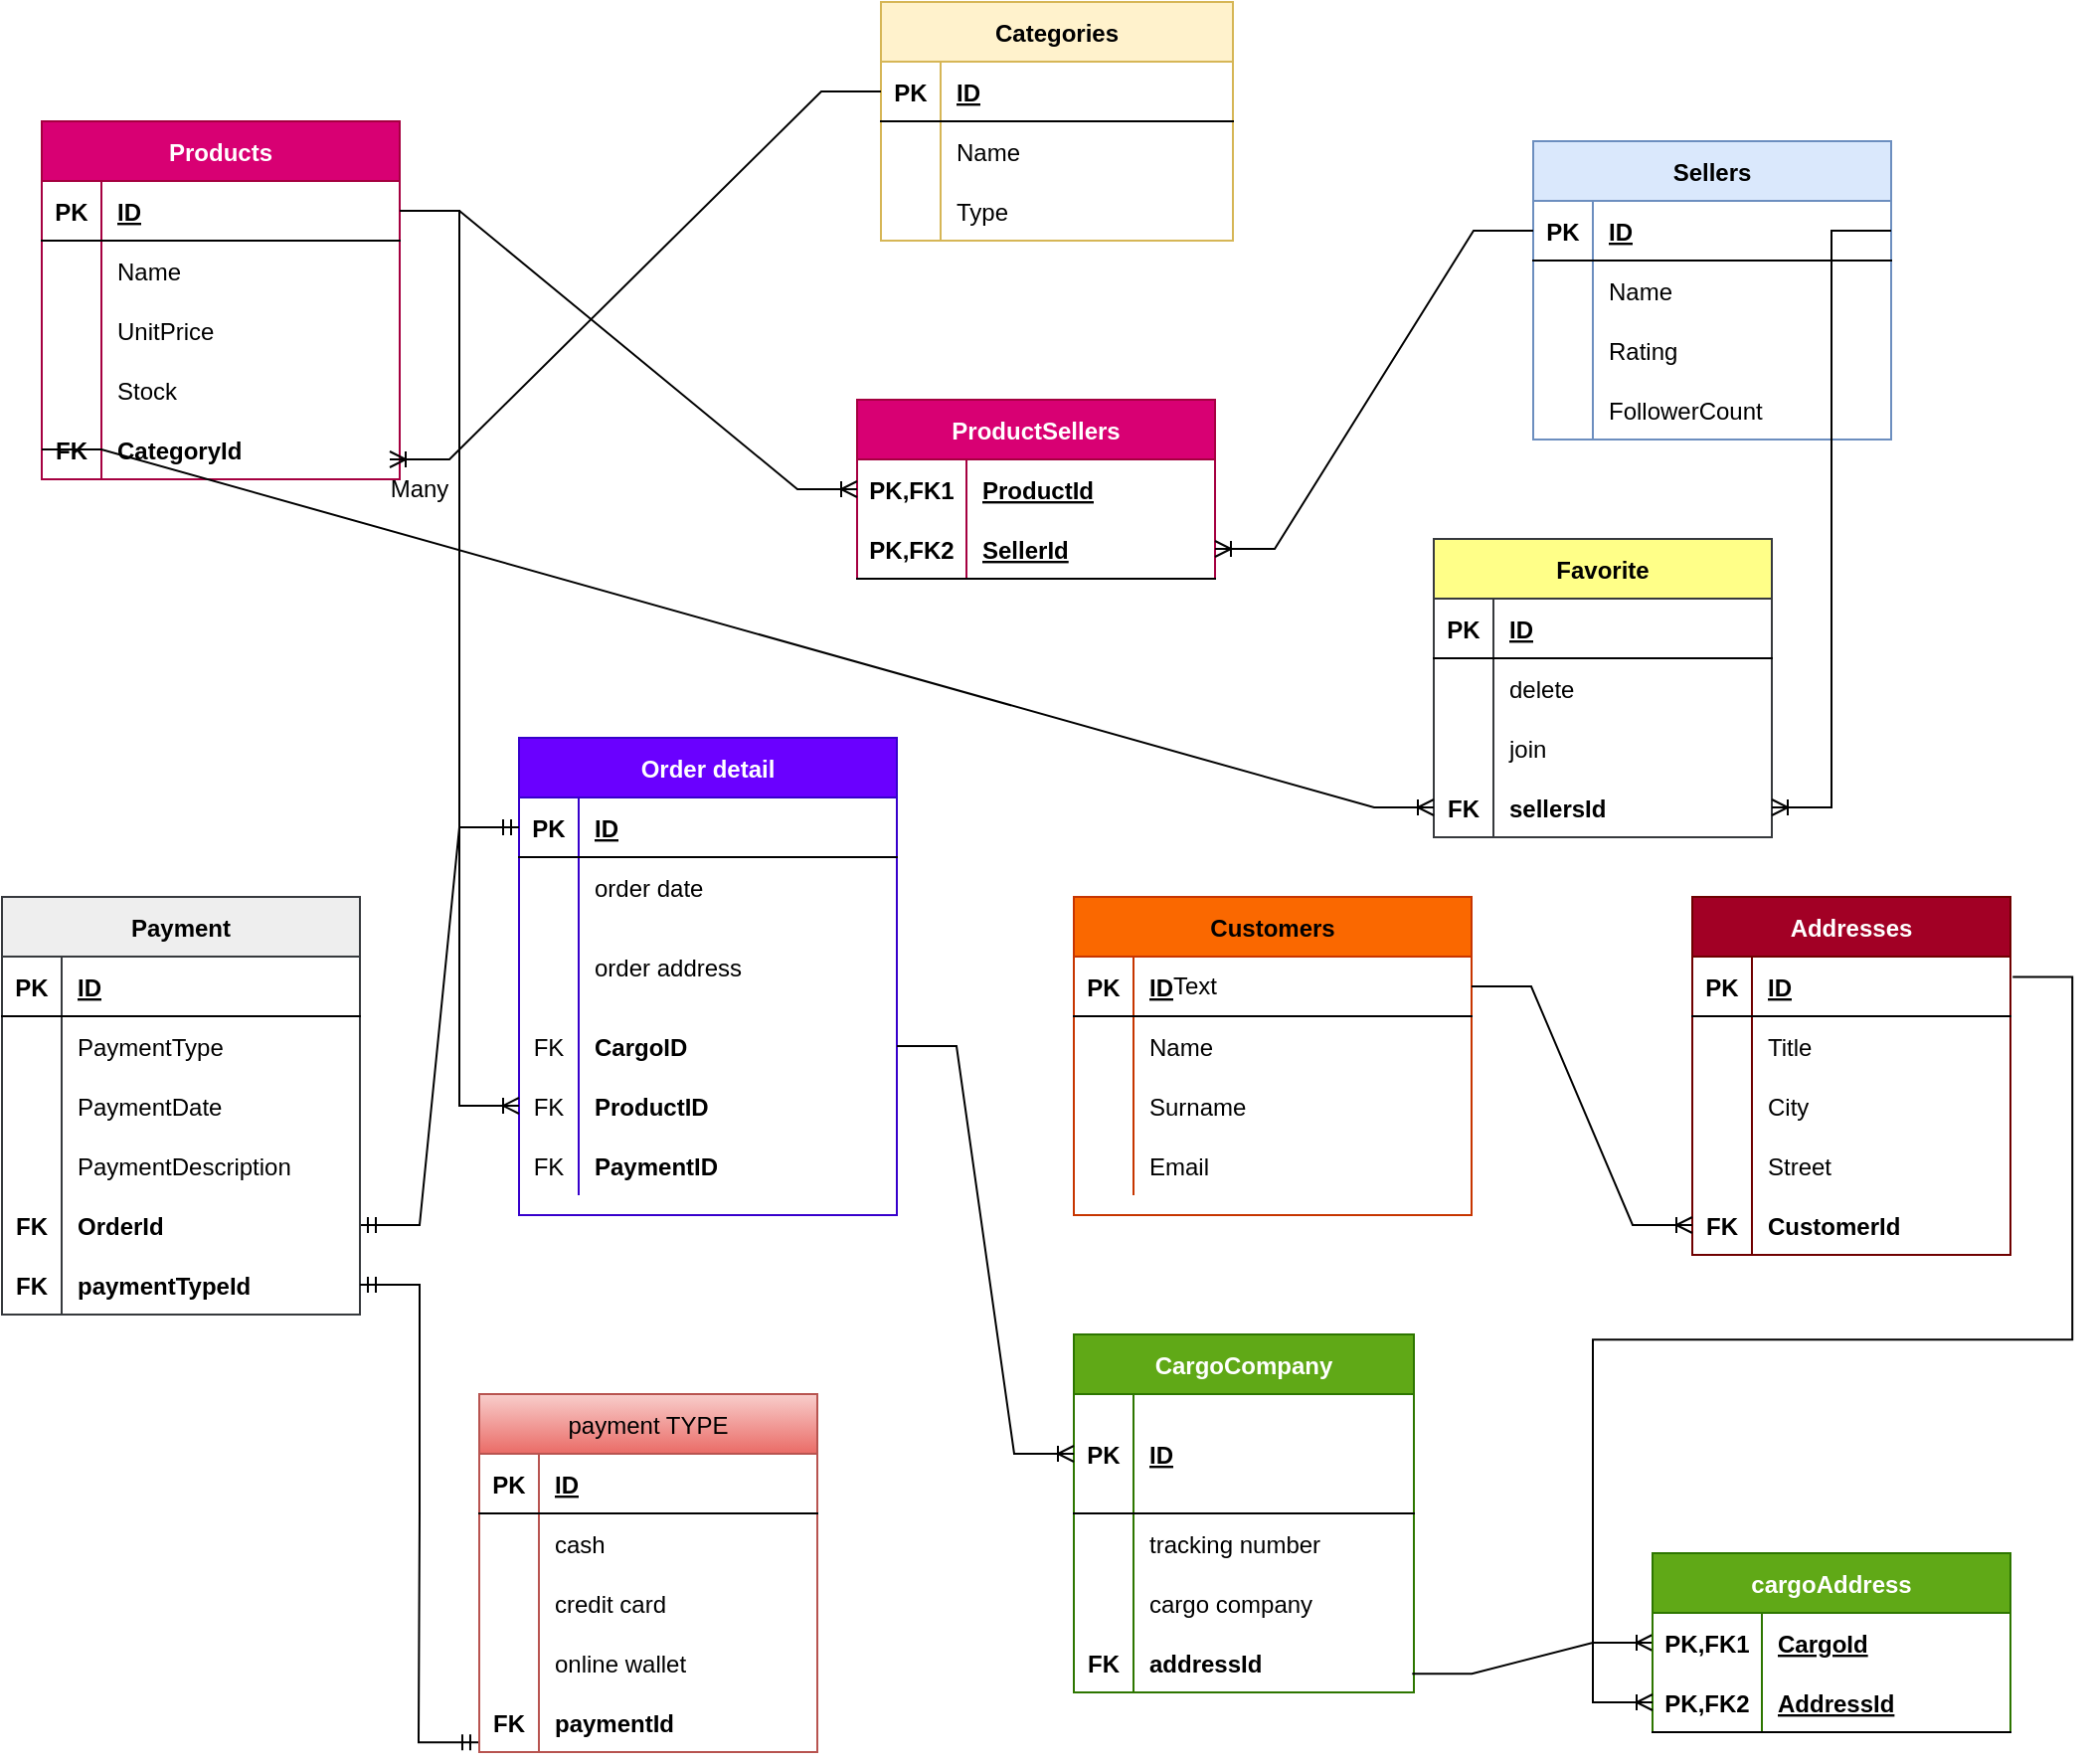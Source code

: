 <mxfile version="20.5.3" type="github"><diagram id="xEviqj-uH4K6SiLLuKu_" name="Sayfa -1"><mxGraphModel dx="1825" dy="468" grid="1" gridSize="10" guides="1" tooltips="1" connect="1" arrows="1" fold="1" page="1" pageScale="1" pageWidth="850" pageHeight="1100" math="0" shadow="0"><root><mxCell id="0"/><mxCell id="1" parent="0"/><mxCell id="91xD_6qWgju1_wlUXGNg-1" value="Products" style="shape=table;startSize=30;container=1;collapsible=1;childLayout=tableLayout;fixedRows=1;rowLines=0;fontStyle=1;align=center;resizeLast=1;fillColor=#d80073;strokeColor=#A50040;fontColor=#ffffff;" parent="1" vertex="1"><mxGeometry x="-160" y="210" width="180" height="180" as="geometry"/></mxCell><mxCell id="91xD_6qWgju1_wlUXGNg-2" value="" style="shape=tableRow;horizontal=0;startSize=0;swimlaneHead=0;swimlaneBody=0;fillColor=none;collapsible=0;dropTarget=0;points=[[0,0.5],[1,0.5]];portConstraint=eastwest;top=0;left=0;right=0;bottom=1;" parent="91xD_6qWgju1_wlUXGNg-1" vertex="1"><mxGeometry y="30" width="180" height="30" as="geometry"/></mxCell><mxCell id="91xD_6qWgju1_wlUXGNg-3" value="PK" style="shape=partialRectangle;connectable=0;fillColor=none;top=0;left=0;bottom=0;right=0;fontStyle=1;overflow=hidden;" parent="91xD_6qWgju1_wlUXGNg-2" vertex="1"><mxGeometry width="30" height="30" as="geometry"><mxRectangle width="30" height="30" as="alternateBounds"/></mxGeometry></mxCell><mxCell id="91xD_6qWgju1_wlUXGNg-4" value="ID" style="shape=partialRectangle;connectable=0;fillColor=none;top=0;left=0;bottom=0;right=0;align=left;spacingLeft=6;fontStyle=5;overflow=hidden;" parent="91xD_6qWgju1_wlUXGNg-2" vertex="1"><mxGeometry x="30" width="150" height="30" as="geometry"><mxRectangle width="150" height="30" as="alternateBounds"/></mxGeometry></mxCell><mxCell id="91xD_6qWgju1_wlUXGNg-5" value="" style="shape=tableRow;horizontal=0;startSize=0;swimlaneHead=0;swimlaneBody=0;fillColor=none;collapsible=0;dropTarget=0;points=[[0,0.5],[1,0.5]];portConstraint=eastwest;top=0;left=0;right=0;bottom=0;" parent="91xD_6qWgju1_wlUXGNg-1" vertex="1"><mxGeometry y="60" width="180" height="30" as="geometry"/></mxCell><mxCell id="91xD_6qWgju1_wlUXGNg-6" value="" style="shape=partialRectangle;connectable=0;fillColor=none;top=0;left=0;bottom=0;right=0;editable=1;overflow=hidden;" parent="91xD_6qWgju1_wlUXGNg-5" vertex="1"><mxGeometry width="30" height="30" as="geometry"><mxRectangle width="30" height="30" as="alternateBounds"/></mxGeometry></mxCell><mxCell id="91xD_6qWgju1_wlUXGNg-7" value="Name" style="shape=partialRectangle;connectable=0;fillColor=none;top=0;left=0;bottom=0;right=0;align=left;spacingLeft=6;overflow=hidden;" parent="91xD_6qWgju1_wlUXGNg-5" vertex="1"><mxGeometry x="30" width="150" height="30" as="geometry"><mxRectangle width="150" height="30" as="alternateBounds"/></mxGeometry></mxCell><mxCell id="91xD_6qWgju1_wlUXGNg-8" value="" style="shape=tableRow;horizontal=0;startSize=0;swimlaneHead=0;swimlaneBody=0;fillColor=none;collapsible=0;dropTarget=0;points=[[0,0.5],[1,0.5]];portConstraint=eastwest;top=0;left=0;right=0;bottom=0;" parent="91xD_6qWgju1_wlUXGNg-1" vertex="1"><mxGeometry y="90" width="180" height="30" as="geometry"/></mxCell><mxCell id="91xD_6qWgju1_wlUXGNg-9" value="" style="shape=partialRectangle;connectable=0;fillColor=none;top=0;left=0;bottom=0;right=0;editable=1;overflow=hidden;" parent="91xD_6qWgju1_wlUXGNg-8" vertex="1"><mxGeometry width="30" height="30" as="geometry"><mxRectangle width="30" height="30" as="alternateBounds"/></mxGeometry></mxCell><mxCell id="91xD_6qWgju1_wlUXGNg-10" value="UnitPrice" style="shape=partialRectangle;connectable=0;fillColor=none;top=0;left=0;bottom=0;right=0;align=left;spacingLeft=6;overflow=hidden;" parent="91xD_6qWgju1_wlUXGNg-8" vertex="1"><mxGeometry x="30" width="150" height="30" as="geometry"><mxRectangle width="150" height="30" as="alternateBounds"/></mxGeometry></mxCell><mxCell id="91xD_6qWgju1_wlUXGNg-11" value="" style="shape=tableRow;horizontal=0;startSize=0;swimlaneHead=0;swimlaneBody=0;fillColor=none;collapsible=0;dropTarget=0;points=[[0,0.5],[1,0.5]];portConstraint=eastwest;top=0;left=0;right=0;bottom=0;" parent="91xD_6qWgju1_wlUXGNg-1" vertex="1"><mxGeometry y="120" width="180" height="30" as="geometry"/></mxCell><mxCell id="91xD_6qWgju1_wlUXGNg-12" value="" style="shape=partialRectangle;connectable=0;fillColor=none;top=0;left=0;bottom=0;right=0;editable=1;overflow=hidden;" parent="91xD_6qWgju1_wlUXGNg-11" vertex="1"><mxGeometry width="30" height="30" as="geometry"><mxRectangle width="30" height="30" as="alternateBounds"/></mxGeometry></mxCell><mxCell id="91xD_6qWgju1_wlUXGNg-13" value="Stock" style="shape=partialRectangle;connectable=0;fillColor=none;top=0;left=0;bottom=0;right=0;align=left;spacingLeft=6;overflow=hidden;" parent="91xD_6qWgju1_wlUXGNg-11" vertex="1"><mxGeometry x="30" width="150" height="30" as="geometry"><mxRectangle width="150" height="30" as="alternateBounds"/></mxGeometry></mxCell><mxCell id="91xD_6qWgju1_wlUXGNg-14" value="" style="shape=tableRow;horizontal=0;startSize=0;swimlaneHead=0;swimlaneBody=0;fillColor=none;collapsible=0;dropTarget=0;points=[[0,0.5],[1,0.5]];portConstraint=eastwest;top=0;left=0;right=0;bottom=0;" parent="91xD_6qWgju1_wlUXGNg-1" vertex="1"><mxGeometry y="150" width="180" height="30" as="geometry"/></mxCell><mxCell id="91xD_6qWgju1_wlUXGNg-15" value="FK" style="shape=partialRectangle;connectable=0;fillColor=none;top=0;left=0;bottom=0;right=0;editable=1;overflow=hidden;fontStyle=1" parent="91xD_6qWgju1_wlUXGNg-14" vertex="1"><mxGeometry width="30" height="30" as="geometry"><mxRectangle width="30" height="30" as="alternateBounds"/></mxGeometry></mxCell><mxCell id="91xD_6qWgju1_wlUXGNg-16" value="CategoryId" style="shape=partialRectangle;connectable=0;fillColor=none;top=0;left=0;bottom=0;right=0;align=left;spacingLeft=6;overflow=hidden;fontStyle=1" parent="91xD_6qWgju1_wlUXGNg-14" vertex="1"><mxGeometry x="30" width="150" height="30" as="geometry"><mxRectangle width="150" height="30" as="alternateBounds"/></mxGeometry></mxCell><mxCell id="91xD_6qWgju1_wlUXGNg-17" value="Categories" style="shape=table;startSize=30;container=1;collapsible=1;childLayout=tableLayout;fixedRows=1;rowLines=0;fontStyle=1;align=center;resizeLast=1;fillColor=#fff2cc;strokeColor=#d6b656;" parent="1" vertex="1"><mxGeometry x="262" y="150" width="177" height="120" as="geometry"/></mxCell><mxCell id="91xD_6qWgju1_wlUXGNg-18" value="" style="shape=tableRow;horizontal=0;startSize=0;swimlaneHead=0;swimlaneBody=0;fillColor=none;collapsible=0;dropTarget=0;points=[[0,0.5],[1,0.5]];portConstraint=eastwest;top=0;left=0;right=0;bottom=1;" parent="91xD_6qWgju1_wlUXGNg-17" vertex="1"><mxGeometry y="30" width="177" height="30" as="geometry"/></mxCell><mxCell id="91xD_6qWgju1_wlUXGNg-19" value="PK" style="shape=partialRectangle;connectable=0;fillColor=none;top=0;left=0;bottom=0;right=0;fontStyle=1;overflow=hidden;" parent="91xD_6qWgju1_wlUXGNg-18" vertex="1"><mxGeometry width="30" height="30" as="geometry"><mxRectangle width="30" height="30" as="alternateBounds"/></mxGeometry></mxCell><mxCell id="91xD_6qWgju1_wlUXGNg-20" value="ID" style="shape=partialRectangle;connectable=0;fillColor=none;top=0;left=0;bottom=0;right=0;align=left;spacingLeft=6;fontStyle=5;overflow=hidden;" parent="91xD_6qWgju1_wlUXGNg-18" vertex="1"><mxGeometry x="30" width="147" height="30" as="geometry"><mxRectangle width="147" height="30" as="alternateBounds"/></mxGeometry></mxCell><mxCell id="91xD_6qWgju1_wlUXGNg-21" value="" style="shape=tableRow;horizontal=0;startSize=0;swimlaneHead=0;swimlaneBody=0;fillColor=none;collapsible=0;dropTarget=0;points=[[0,0.5],[1,0.5]];portConstraint=eastwest;top=0;left=0;right=0;bottom=0;" parent="91xD_6qWgju1_wlUXGNg-17" vertex="1"><mxGeometry y="60" width="177" height="30" as="geometry"/></mxCell><mxCell id="91xD_6qWgju1_wlUXGNg-22" value="" style="shape=partialRectangle;connectable=0;fillColor=none;top=0;left=0;bottom=0;right=0;editable=1;overflow=hidden;" parent="91xD_6qWgju1_wlUXGNg-21" vertex="1"><mxGeometry width="30" height="30" as="geometry"><mxRectangle width="30" height="30" as="alternateBounds"/></mxGeometry></mxCell><mxCell id="91xD_6qWgju1_wlUXGNg-23" value="Name" style="shape=partialRectangle;connectable=0;fillColor=none;top=0;left=0;bottom=0;right=0;align=left;spacingLeft=6;overflow=hidden;" parent="91xD_6qWgju1_wlUXGNg-21" vertex="1"><mxGeometry x="30" width="147" height="30" as="geometry"><mxRectangle width="147" height="30" as="alternateBounds"/></mxGeometry></mxCell><mxCell id="91xD_6qWgju1_wlUXGNg-24" value="" style="shape=tableRow;horizontal=0;startSize=0;swimlaneHead=0;swimlaneBody=0;fillColor=none;collapsible=0;dropTarget=0;points=[[0,0.5],[1,0.5]];portConstraint=eastwest;top=0;left=0;right=0;bottom=0;" parent="91xD_6qWgju1_wlUXGNg-17" vertex="1"><mxGeometry y="90" width="177" height="30" as="geometry"/></mxCell><mxCell id="91xD_6qWgju1_wlUXGNg-25" value="" style="shape=partialRectangle;connectable=0;fillColor=none;top=0;left=0;bottom=0;right=0;editable=1;overflow=hidden;" parent="91xD_6qWgju1_wlUXGNg-24" vertex="1"><mxGeometry width="30" height="30" as="geometry"><mxRectangle width="30" height="30" as="alternateBounds"/></mxGeometry></mxCell><mxCell id="91xD_6qWgju1_wlUXGNg-26" value="Type" style="shape=partialRectangle;connectable=0;fillColor=none;top=0;left=0;bottom=0;right=0;align=left;spacingLeft=6;overflow=hidden;" parent="91xD_6qWgju1_wlUXGNg-24" vertex="1"><mxGeometry x="30" width="147" height="30" as="geometry"><mxRectangle width="147" height="30" as="alternateBounds"/></mxGeometry></mxCell><mxCell id="91xD_6qWgju1_wlUXGNg-28" value="" style="edgeStyle=entityRelationEdgeStyle;fontSize=12;html=1;endArrow=ERoneToMany;rounded=0;exitX=0;exitY=0.5;exitDx=0;exitDy=0;entryX=0.25;entryY=0;entryDx=0;entryDy=0;" parent="1" source="91xD_6qWgju1_wlUXGNg-18" target="91xD_6qWgju1_wlUXGNg-29" edge="1"><mxGeometry width="100" height="100" relative="1" as="geometry"><mxPoint x="250" y="270" as="sourcePoint"/><mxPoint x="280" y="150" as="targetPoint"/></mxGeometry></mxCell><mxCell id="91xD_6qWgju1_wlUXGNg-29" value="Many" style="text;html=1;strokeColor=none;fillColor=none;align=center;verticalAlign=middle;whiteSpace=wrap;rounded=0;" parent="1" vertex="1"><mxGeometry y="380" width="60" height="30" as="geometry"/></mxCell><mxCell id="91xD_6qWgju1_wlUXGNg-31" value="Customers" style="shape=table;startSize=30;container=1;collapsible=1;childLayout=tableLayout;fixedRows=1;rowLines=0;fontStyle=1;align=center;resizeLast=1;fillColor=#fa6800;fontColor=#000000;strokeColor=#C73500;" parent="1" vertex="1"><mxGeometry x="359" y="600" width="200" height="160" as="geometry"/></mxCell><mxCell id="91xD_6qWgju1_wlUXGNg-32" value="" style="shape=tableRow;horizontal=0;startSize=0;swimlaneHead=0;swimlaneBody=0;fillColor=none;collapsible=0;dropTarget=0;points=[[0,0.5],[1,0.5]];portConstraint=eastwest;top=0;left=0;right=0;bottom=1;" parent="91xD_6qWgju1_wlUXGNg-31" vertex="1"><mxGeometry y="30" width="200" height="30" as="geometry"/></mxCell><mxCell id="91xD_6qWgju1_wlUXGNg-33" value="PK" style="shape=partialRectangle;connectable=0;fillColor=none;top=0;left=0;bottom=0;right=0;fontStyle=1;overflow=hidden;" parent="91xD_6qWgju1_wlUXGNg-32" vertex="1"><mxGeometry width="30" height="30" as="geometry"><mxRectangle width="30" height="30" as="alternateBounds"/></mxGeometry></mxCell><mxCell id="91xD_6qWgju1_wlUXGNg-34" value="ID" style="shape=partialRectangle;connectable=0;fillColor=none;top=0;left=0;bottom=0;right=0;align=left;spacingLeft=6;fontStyle=5;overflow=hidden;" parent="91xD_6qWgju1_wlUXGNg-32" vertex="1"><mxGeometry x="30" width="170" height="30" as="geometry"><mxRectangle width="170" height="30" as="alternateBounds"/></mxGeometry></mxCell><mxCell id="91xD_6qWgju1_wlUXGNg-35" value="" style="shape=tableRow;horizontal=0;startSize=0;swimlaneHead=0;swimlaneBody=0;fillColor=none;collapsible=0;dropTarget=0;points=[[0,0.5],[1,0.5]];portConstraint=eastwest;top=0;left=0;right=0;bottom=0;" parent="91xD_6qWgju1_wlUXGNg-31" vertex="1"><mxGeometry y="60" width="200" height="30" as="geometry"/></mxCell><mxCell id="91xD_6qWgju1_wlUXGNg-36" value="" style="shape=partialRectangle;connectable=0;fillColor=none;top=0;left=0;bottom=0;right=0;editable=1;overflow=hidden;" parent="91xD_6qWgju1_wlUXGNg-35" vertex="1"><mxGeometry width="30" height="30" as="geometry"><mxRectangle width="30" height="30" as="alternateBounds"/></mxGeometry></mxCell><mxCell id="91xD_6qWgju1_wlUXGNg-37" value="Name" style="shape=partialRectangle;connectable=0;fillColor=none;top=0;left=0;bottom=0;right=0;align=left;spacingLeft=6;overflow=hidden;" parent="91xD_6qWgju1_wlUXGNg-35" vertex="1"><mxGeometry x="30" width="170" height="30" as="geometry"><mxRectangle width="170" height="30" as="alternateBounds"/></mxGeometry></mxCell><mxCell id="91xD_6qWgju1_wlUXGNg-38" value="" style="shape=tableRow;horizontal=0;startSize=0;swimlaneHead=0;swimlaneBody=0;fillColor=none;collapsible=0;dropTarget=0;points=[[0,0.5],[1,0.5]];portConstraint=eastwest;top=0;left=0;right=0;bottom=0;" parent="91xD_6qWgju1_wlUXGNg-31" vertex="1"><mxGeometry y="90" width="200" height="30" as="geometry"/></mxCell><mxCell id="91xD_6qWgju1_wlUXGNg-39" value="" style="shape=partialRectangle;connectable=0;fillColor=none;top=0;left=0;bottom=0;right=0;editable=1;overflow=hidden;" parent="91xD_6qWgju1_wlUXGNg-38" vertex="1"><mxGeometry width="30" height="30" as="geometry"><mxRectangle width="30" height="30" as="alternateBounds"/></mxGeometry></mxCell><mxCell id="91xD_6qWgju1_wlUXGNg-40" value="Surname" style="shape=partialRectangle;connectable=0;fillColor=none;top=0;left=0;bottom=0;right=0;align=left;spacingLeft=6;overflow=hidden;" parent="91xD_6qWgju1_wlUXGNg-38" vertex="1"><mxGeometry x="30" width="170" height="30" as="geometry"><mxRectangle width="170" height="30" as="alternateBounds"/></mxGeometry></mxCell><mxCell id="91xD_6qWgju1_wlUXGNg-41" value="" style="shape=tableRow;horizontal=0;startSize=0;swimlaneHead=0;swimlaneBody=0;fillColor=none;collapsible=0;dropTarget=0;points=[[0,0.5],[1,0.5]];portConstraint=eastwest;top=0;left=0;right=0;bottom=0;" parent="91xD_6qWgju1_wlUXGNg-31" vertex="1"><mxGeometry y="120" width="200" height="30" as="geometry"/></mxCell><mxCell id="91xD_6qWgju1_wlUXGNg-42" value="" style="shape=partialRectangle;connectable=0;fillColor=none;top=0;left=0;bottom=0;right=0;editable=1;overflow=hidden;" parent="91xD_6qWgju1_wlUXGNg-41" vertex="1"><mxGeometry width="30" height="30" as="geometry"><mxRectangle width="30" height="30" as="alternateBounds"/></mxGeometry></mxCell><mxCell id="91xD_6qWgju1_wlUXGNg-43" value="Email" style="shape=partialRectangle;connectable=0;fillColor=none;top=0;left=0;bottom=0;right=0;align=left;spacingLeft=6;overflow=hidden;" parent="91xD_6qWgju1_wlUXGNg-41" vertex="1"><mxGeometry x="30" width="170" height="30" as="geometry"><mxRectangle width="170" height="30" as="alternateBounds"/></mxGeometry></mxCell><mxCell id="91xD_6qWgju1_wlUXGNg-44" value="Addresses" style="shape=table;startSize=30;container=1;collapsible=1;childLayout=tableLayout;fixedRows=1;rowLines=0;fontStyle=1;align=center;resizeLast=1;fillColor=#a20025;fontColor=#ffffff;strokeColor=#6F0000;" parent="1" vertex="1"><mxGeometry x="670" y="600" width="160" height="180" as="geometry"/></mxCell><mxCell id="91xD_6qWgju1_wlUXGNg-45" value="" style="shape=tableRow;horizontal=0;startSize=0;swimlaneHead=0;swimlaneBody=0;fillColor=none;collapsible=0;dropTarget=0;points=[[0,0.5],[1,0.5]];portConstraint=eastwest;top=0;left=0;right=0;bottom=1;" parent="91xD_6qWgju1_wlUXGNg-44" vertex="1"><mxGeometry y="30" width="160" height="30" as="geometry"/></mxCell><mxCell id="91xD_6qWgju1_wlUXGNg-46" value="PK" style="shape=partialRectangle;connectable=0;fillColor=none;top=0;left=0;bottom=0;right=0;fontStyle=1;overflow=hidden;" parent="91xD_6qWgju1_wlUXGNg-45" vertex="1"><mxGeometry width="30" height="30" as="geometry"><mxRectangle width="30" height="30" as="alternateBounds"/></mxGeometry></mxCell><mxCell id="91xD_6qWgju1_wlUXGNg-47" value="ID" style="shape=partialRectangle;connectable=0;fillColor=none;top=0;left=0;bottom=0;right=0;align=left;spacingLeft=6;fontStyle=5;overflow=hidden;" parent="91xD_6qWgju1_wlUXGNg-45" vertex="1"><mxGeometry x="30" width="130" height="30" as="geometry"><mxRectangle width="130" height="30" as="alternateBounds"/></mxGeometry></mxCell><mxCell id="91xD_6qWgju1_wlUXGNg-48" value="" style="shape=tableRow;horizontal=0;startSize=0;swimlaneHead=0;swimlaneBody=0;fillColor=none;collapsible=0;dropTarget=0;points=[[0,0.5],[1,0.5]];portConstraint=eastwest;top=0;left=0;right=0;bottom=0;" parent="91xD_6qWgju1_wlUXGNg-44" vertex="1"><mxGeometry y="60" width="160" height="30" as="geometry"/></mxCell><mxCell id="91xD_6qWgju1_wlUXGNg-49" value="" style="shape=partialRectangle;connectable=0;fillColor=none;top=0;left=0;bottom=0;right=0;editable=1;overflow=hidden;" parent="91xD_6qWgju1_wlUXGNg-48" vertex="1"><mxGeometry width="30" height="30" as="geometry"><mxRectangle width="30" height="30" as="alternateBounds"/></mxGeometry></mxCell><mxCell id="91xD_6qWgju1_wlUXGNg-50" value="Title" style="shape=partialRectangle;connectable=0;fillColor=none;top=0;left=0;bottom=0;right=0;align=left;spacingLeft=6;overflow=hidden;" parent="91xD_6qWgju1_wlUXGNg-48" vertex="1"><mxGeometry x="30" width="130" height="30" as="geometry"><mxRectangle width="130" height="30" as="alternateBounds"/></mxGeometry></mxCell><mxCell id="91xD_6qWgju1_wlUXGNg-51" value="" style="shape=tableRow;horizontal=0;startSize=0;swimlaneHead=0;swimlaneBody=0;fillColor=none;collapsible=0;dropTarget=0;points=[[0,0.5],[1,0.5]];portConstraint=eastwest;top=0;left=0;right=0;bottom=0;" parent="91xD_6qWgju1_wlUXGNg-44" vertex="1"><mxGeometry y="90" width="160" height="30" as="geometry"/></mxCell><mxCell id="91xD_6qWgju1_wlUXGNg-52" value="" style="shape=partialRectangle;connectable=0;fillColor=none;top=0;left=0;bottom=0;right=0;editable=1;overflow=hidden;" parent="91xD_6qWgju1_wlUXGNg-51" vertex="1"><mxGeometry width="30" height="30" as="geometry"><mxRectangle width="30" height="30" as="alternateBounds"/></mxGeometry></mxCell><mxCell id="91xD_6qWgju1_wlUXGNg-53" value="City" style="shape=partialRectangle;connectable=0;fillColor=none;top=0;left=0;bottom=0;right=0;align=left;spacingLeft=6;overflow=hidden;" parent="91xD_6qWgju1_wlUXGNg-51" vertex="1"><mxGeometry x="30" width="130" height="30" as="geometry"><mxRectangle width="130" height="30" as="alternateBounds"/></mxGeometry></mxCell><mxCell id="91xD_6qWgju1_wlUXGNg-54" value="" style="shape=tableRow;horizontal=0;startSize=0;swimlaneHead=0;swimlaneBody=0;fillColor=none;collapsible=0;dropTarget=0;points=[[0,0.5],[1,0.5]];portConstraint=eastwest;top=0;left=0;right=0;bottom=0;" parent="91xD_6qWgju1_wlUXGNg-44" vertex="1"><mxGeometry y="120" width="160" height="30" as="geometry"/></mxCell><mxCell id="91xD_6qWgju1_wlUXGNg-55" value="" style="shape=partialRectangle;connectable=0;fillColor=none;top=0;left=0;bottom=0;right=0;editable=1;overflow=hidden;" parent="91xD_6qWgju1_wlUXGNg-54" vertex="1"><mxGeometry width="30" height="30" as="geometry"><mxRectangle width="30" height="30" as="alternateBounds"/></mxGeometry></mxCell><mxCell id="91xD_6qWgju1_wlUXGNg-56" value="Street" style="shape=partialRectangle;connectable=0;fillColor=none;top=0;left=0;bottom=0;right=0;align=left;spacingLeft=6;overflow=hidden;" parent="91xD_6qWgju1_wlUXGNg-54" vertex="1"><mxGeometry x="30" width="130" height="30" as="geometry"><mxRectangle width="130" height="30" as="alternateBounds"/></mxGeometry></mxCell><mxCell id="91xD_6qWgju1_wlUXGNg-57" value="" style="shape=tableRow;horizontal=0;startSize=0;swimlaneHead=0;swimlaneBody=0;fillColor=none;collapsible=0;dropTarget=0;points=[[0,0.5],[1,0.5]];portConstraint=eastwest;top=0;left=0;right=0;bottom=0;" parent="91xD_6qWgju1_wlUXGNg-44" vertex="1"><mxGeometry y="150" width="160" height="30" as="geometry"/></mxCell><mxCell id="91xD_6qWgju1_wlUXGNg-58" value="FK" style="shape=partialRectangle;connectable=0;fillColor=none;top=0;left=0;bottom=0;right=0;editable=1;overflow=hidden;fontStyle=1" parent="91xD_6qWgju1_wlUXGNg-57" vertex="1"><mxGeometry width="30" height="30" as="geometry"><mxRectangle width="30" height="30" as="alternateBounds"/></mxGeometry></mxCell><mxCell id="91xD_6qWgju1_wlUXGNg-59" value="CustomerId" style="shape=partialRectangle;connectable=0;fillColor=none;top=0;left=0;bottom=0;right=0;align=left;spacingLeft=6;overflow=hidden;fontStyle=1" parent="91xD_6qWgju1_wlUXGNg-57" vertex="1"><mxGeometry x="30" width="130" height="30" as="geometry"><mxRectangle width="130" height="30" as="alternateBounds"/></mxGeometry></mxCell><mxCell id="91xD_6qWgju1_wlUXGNg-60" value="" style="edgeStyle=entityRelationEdgeStyle;fontSize=12;html=1;endArrow=ERoneToMany;rounded=0;exitX=1;exitY=0.5;exitDx=0;exitDy=0;entryX=0;entryY=0.5;entryDx=0;entryDy=0;" parent="1" source="91xD_6qWgju1_wlUXGNg-32" target="91xD_6qWgju1_wlUXGNg-57" edge="1"><mxGeometry width="100" height="100" relative="1" as="geometry"><mxPoint x="289" y="731" as="sourcePoint"/><mxPoint x="420" y="671" as="targetPoint"/></mxGeometry></mxCell><mxCell id="91xD_6qWgju1_wlUXGNg-61" value="Sellers" style="shape=table;startSize=30;container=1;collapsible=1;childLayout=tableLayout;fixedRows=1;rowLines=0;fontStyle=1;align=center;resizeLast=1;fillColor=#dae8fc;strokeColor=#6c8ebf;" parent="1" vertex="1"><mxGeometry x="590" y="220" width="180" height="150" as="geometry"/></mxCell><mxCell id="91xD_6qWgju1_wlUXGNg-62" value="" style="shape=tableRow;horizontal=0;startSize=0;swimlaneHead=0;swimlaneBody=0;fillColor=none;collapsible=0;dropTarget=0;points=[[0,0.5],[1,0.5]];portConstraint=eastwest;top=0;left=0;right=0;bottom=1;" parent="91xD_6qWgju1_wlUXGNg-61" vertex="1"><mxGeometry y="30" width="180" height="30" as="geometry"/></mxCell><mxCell id="91xD_6qWgju1_wlUXGNg-63" value="PK" style="shape=partialRectangle;connectable=0;fillColor=none;top=0;left=0;bottom=0;right=0;fontStyle=1;overflow=hidden;" parent="91xD_6qWgju1_wlUXGNg-62" vertex="1"><mxGeometry width="30" height="30" as="geometry"><mxRectangle width="30" height="30" as="alternateBounds"/></mxGeometry></mxCell><mxCell id="91xD_6qWgju1_wlUXGNg-64" value="ID" style="shape=partialRectangle;connectable=0;fillColor=none;top=0;left=0;bottom=0;right=0;align=left;spacingLeft=6;fontStyle=5;overflow=hidden;" parent="91xD_6qWgju1_wlUXGNg-62" vertex="1"><mxGeometry x="30" width="150" height="30" as="geometry"><mxRectangle width="150" height="30" as="alternateBounds"/></mxGeometry></mxCell><mxCell id="91xD_6qWgju1_wlUXGNg-65" value="" style="shape=tableRow;horizontal=0;startSize=0;swimlaneHead=0;swimlaneBody=0;fillColor=none;collapsible=0;dropTarget=0;points=[[0,0.5],[1,0.5]];portConstraint=eastwest;top=0;left=0;right=0;bottom=0;" parent="91xD_6qWgju1_wlUXGNg-61" vertex="1"><mxGeometry y="60" width="180" height="30" as="geometry"/></mxCell><mxCell id="91xD_6qWgju1_wlUXGNg-66" value="" style="shape=partialRectangle;connectable=0;fillColor=none;top=0;left=0;bottom=0;right=0;editable=1;overflow=hidden;" parent="91xD_6qWgju1_wlUXGNg-65" vertex="1"><mxGeometry width="30" height="30" as="geometry"><mxRectangle width="30" height="30" as="alternateBounds"/></mxGeometry></mxCell><mxCell id="91xD_6qWgju1_wlUXGNg-67" value="Name" style="shape=partialRectangle;connectable=0;fillColor=none;top=0;left=0;bottom=0;right=0;align=left;spacingLeft=6;overflow=hidden;" parent="91xD_6qWgju1_wlUXGNg-65" vertex="1"><mxGeometry x="30" width="150" height="30" as="geometry"><mxRectangle width="150" height="30" as="alternateBounds"/></mxGeometry></mxCell><mxCell id="91xD_6qWgju1_wlUXGNg-68" value="" style="shape=tableRow;horizontal=0;startSize=0;swimlaneHead=0;swimlaneBody=0;fillColor=none;collapsible=0;dropTarget=0;points=[[0,0.5],[1,0.5]];portConstraint=eastwest;top=0;left=0;right=0;bottom=0;" parent="91xD_6qWgju1_wlUXGNg-61" vertex="1"><mxGeometry y="90" width="180" height="30" as="geometry"/></mxCell><mxCell id="91xD_6qWgju1_wlUXGNg-69" value="" style="shape=partialRectangle;connectable=0;fillColor=none;top=0;left=0;bottom=0;right=0;editable=1;overflow=hidden;" parent="91xD_6qWgju1_wlUXGNg-68" vertex="1"><mxGeometry width="30" height="30" as="geometry"><mxRectangle width="30" height="30" as="alternateBounds"/></mxGeometry></mxCell><mxCell id="91xD_6qWgju1_wlUXGNg-70" value="Rating" style="shape=partialRectangle;connectable=0;fillColor=none;top=0;left=0;bottom=0;right=0;align=left;spacingLeft=6;overflow=hidden;" parent="91xD_6qWgju1_wlUXGNg-68" vertex="1"><mxGeometry x="30" width="150" height="30" as="geometry"><mxRectangle width="150" height="30" as="alternateBounds"/></mxGeometry></mxCell><mxCell id="91xD_6qWgju1_wlUXGNg-71" value="" style="shape=tableRow;horizontal=0;startSize=0;swimlaneHead=0;swimlaneBody=0;fillColor=none;collapsible=0;dropTarget=0;points=[[0,0.5],[1,0.5]];portConstraint=eastwest;top=0;left=0;right=0;bottom=0;" parent="91xD_6qWgju1_wlUXGNg-61" vertex="1"><mxGeometry y="120" width="180" height="30" as="geometry"/></mxCell><mxCell id="91xD_6qWgju1_wlUXGNg-72" value="" style="shape=partialRectangle;connectable=0;fillColor=none;top=0;left=0;bottom=0;right=0;editable=1;overflow=hidden;" parent="91xD_6qWgju1_wlUXGNg-71" vertex="1"><mxGeometry width="30" height="30" as="geometry"><mxRectangle width="30" height="30" as="alternateBounds"/></mxGeometry></mxCell><mxCell id="91xD_6qWgju1_wlUXGNg-73" value="FollowerCount" style="shape=partialRectangle;connectable=0;fillColor=none;top=0;left=0;bottom=0;right=0;align=left;spacingLeft=6;overflow=hidden;" parent="91xD_6qWgju1_wlUXGNg-71" vertex="1"><mxGeometry x="30" width="150" height="30" as="geometry"><mxRectangle width="150" height="30" as="alternateBounds"/></mxGeometry></mxCell><mxCell id="91xD_6qWgju1_wlUXGNg-74" value="ProductSellers" style="shape=table;startSize=30;container=1;collapsible=1;childLayout=tableLayout;fixedRows=1;rowLines=0;fontStyle=1;align=center;resizeLast=1;fillColor=#d80073;fontColor=#ffffff;strokeColor=#A50040;" parent="1" vertex="1"><mxGeometry x="250" y="350" width="180" height="90" as="geometry"/></mxCell><mxCell id="91xD_6qWgju1_wlUXGNg-75" value="" style="shape=tableRow;horizontal=0;startSize=0;swimlaneHead=0;swimlaneBody=0;fillColor=none;collapsible=0;dropTarget=0;points=[[0,0.5],[1,0.5]];portConstraint=eastwest;top=0;left=0;right=0;bottom=0;" parent="91xD_6qWgju1_wlUXGNg-74" vertex="1"><mxGeometry y="30" width="180" height="30" as="geometry"/></mxCell><mxCell id="91xD_6qWgju1_wlUXGNg-76" value="PK,FK1" style="shape=partialRectangle;connectable=0;fillColor=none;top=0;left=0;bottom=0;right=0;fontStyle=1;overflow=hidden;" parent="91xD_6qWgju1_wlUXGNg-75" vertex="1"><mxGeometry width="55" height="30" as="geometry"><mxRectangle width="55" height="30" as="alternateBounds"/></mxGeometry></mxCell><mxCell id="91xD_6qWgju1_wlUXGNg-77" value="ProductId" style="shape=partialRectangle;connectable=0;fillColor=none;top=0;left=0;bottom=0;right=0;align=left;spacingLeft=6;fontStyle=5;overflow=hidden;" parent="91xD_6qWgju1_wlUXGNg-75" vertex="1"><mxGeometry x="55" width="125" height="30" as="geometry"><mxRectangle width="125" height="30" as="alternateBounds"/></mxGeometry></mxCell><mxCell id="91xD_6qWgju1_wlUXGNg-78" value="" style="shape=tableRow;horizontal=0;startSize=0;swimlaneHead=0;swimlaneBody=0;fillColor=none;collapsible=0;dropTarget=0;points=[[0,0.5],[1,0.5]];portConstraint=eastwest;top=0;left=0;right=0;bottom=1;" parent="91xD_6qWgju1_wlUXGNg-74" vertex="1"><mxGeometry y="60" width="180" height="30" as="geometry"/></mxCell><mxCell id="91xD_6qWgju1_wlUXGNg-79" value="PK,FK2" style="shape=partialRectangle;connectable=0;fillColor=none;top=0;left=0;bottom=0;right=0;fontStyle=1;overflow=hidden;" parent="91xD_6qWgju1_wlUXGNg-78" vertex="1"><mxGeometry width="55" height="30" as="geometry"><mxRectangle width="55" height="30" as="alternateBounds"/></mxGeometry></mxCell><mxCell id="91xD_6qWgju1_wlUXGNg-80" value="SellerId" style="shape=partialRectangle;connectable=0;fillColor=none;top=0;left=0;bottom=0;right=0;align=left;spacingLeft=6;fontStyle=5;overflow=hidden;" parent="91xD_6qWgju1_wlUXGNg-78" vertex="1"><mxGeometry x="55" width="125" height="30" as="geometry"><mxRectangle width="125" height="30" as="alternateBounds"/></mxGeometry></mxCell><mxCell id="91xD_6qWgju1_wlUXGNg-81" value="" style="edgeStyle=entityRelationEdgeStyle;fontSize=12;html=1;endArrow=ERoneToMany;rounded=0;entryX=0;entryY=0.5;entryDx=0;entryDy=0;exitX=1;exitY=0.5;exitDx=0;exitDy=0;" parent="1" source="91xD_6qWgju1_wlUXGNg-2" target="91xD_6qWgju1_wlUXGNg-75" edge="1"><mxGeometry width="100" height="100" relative="1" as="geometry"><mxPoint x="230" y="145" as="sourcePoint"/><mxPoint x="50" y="385" as="targetPoint"/></mxGeometry></mxCell><mxCell id="91xD_6qWgju1_wlUXGNg-82" value="" style="edgeStyle=entityRelationEdgeStyle;fontSize=12;html=1;endArrow=ERoneToMany;rounded=0;entryX=1;entryY=0.5;entryDx=0;entryDy=0;exitX=0;exitY=0.5;exitDx=0;exitDy=0;" parent="1" source="91xD_6qWgju1_wlUXGNg-62" target="91xD_6qWgju1_wlUXGNg-78" edge="1"><mxGeometry width="100" height="100" relative="1" as="geometry"><mxPoint x="500" y="540" as="sourcePoint"/><mxPoint x="600" y="440" as="targetPoint"/></mxGeometry></mxCell><mxCell id="91xD_6qWgju1_wlUXGNg-83" value="Favorite" style="shape=table;startSize=30;container=1;collapsible=1;childLayout=tableLayout;fixedRows=1;rowLines=0;fontStyle=1;align=center;resizeLast=1;fillColor=#ffff88;strokeColor=#36393d;" parent="1" vertex="1"><mxGeometry x="540" y="420" width="170" height="150" as="geometry"/></mxCell><mxCell id="91xD_6qWgju1_wlUXGNg-84" value="" style="shape=tableRow;horizontal=0;startSize=0;swimlaneHead=0;swimlaneBody=0;fillColor=none;collapsible=0;dropTarget=0;points=[[0,0.5],[1,0.5]];portConstraint=eastwest;top=0;left=0;right=0;bottom=1;" parent="91xD_6qWgju1_wlUXGNg-83" vertex="1"><mxGeometry y="30" width="170" height="30" as="geometry"/></mxCell><mxCell id="91xD_6qWgju1_wlUXGNg-85" value="PK" style="shape=partialRectangle;connectable=0;fillColor=none;top=0;left=0;bottom=0;right=0;fontStyle=1;overflow=hidden;" parent="91xD_6qWgju1_wlUXGNg-84" vertex="1"><mxGeometry width="30" height="30" as="geometry"><mxRectangle width="30" height="30" as="alternateBounds"/></mxGeometry></mxCell><mxCell id="91xD_6qWgju1_wlUXGNg-86" value="ID" style="shape=partialRectangle;connectable=0;fillColor=none;top=0;left=0;bottom=0;right=0;align=left;spacingLeft=6;fontStyle=5;overflow=hidden;" parent="91xD_6qWgju1_wlUXGNg-84" vertex="1"><mxGeometry x="30" width="140" height="30" as="geometry"><mxRectangle width="140" height="30" as="alternateBounds"/></mxGeometry></mxCell><mxCell id="91xD_6qWgju1_wlUXGNg-87" value="" style="shape=tableRow;horizontal=0;startSize=0;swimlaneHead=0;swimlaneBody=0;fillColor=none;collapsible=0;dropTarget=0;points=[[0,0.5],[1,0.5]];portConstraint=eastwest;top=0;left=0;right=0;bottom=0;" parent="91xD_6qWgju1_wlUXGNg-83" vertex="1"><mxGeometry y="60" width="170" height="30" as="geometry"/></mxCell><mxCell id="91xD_6qWgju1_wlUXGNg-88" value="" style="shape=partialRectangle;connectable=0;fillColor=none;top=0;left=0;bottom=0;right=0;editable=1;overflow=hidden;" parent="91xD_6qWgju1_wlUXGNg-87" vertex="1"><mxGeometry width="30" height="30" as="geometry"><mxRectangle width="30" height="30" as="alternateBounds"/></mxGeometry></mxCell><mxCell id="91xD_6qWgju1_wlUXGNg-89" value="delete" style="shape=partialRectangle;connectable=0;fillColor=none;top=0;left=0;bottom=0;right=0;align=left;spacingLeft=6;overflow=hidden;" parent="91xD_6qWgju1_wlUXGNg-87" vertex="1"><mxGeometry x="30" width="140" height="30" as="geometry"><mxRectangle width="140" height="30" as="alternateBounds"/></mxGeometry></mxCell><mxCell id="91xD_6qWgju1_wlUXGNg-90" value="" style="shape=tableRow;horizontal=0;startSize=0;swimlaneHead=0;swimlaneBody=0;fillColor=none;collapsible=0;dropTarget=0;points=[[0,0.5],[1,0.5]];portConstraint=eastwest;top=0;left=0;right=0;bottom=0;" parent="91xD_6qWgju1_wlUXGNg-83" vertex="1"><mxGeometry y="90" width="170" height="30" as="geometry"/></mxCell><mxCell id="91xD_6qWgju1_wlUXGNg-91" value="" style="shape=partialRectangle;connectable=0;fillColor=none;top=0;left=0;bottom=0;right=0;editable=1;overflow=hidden;" parent="91xD_6qWgju1_wlUXGNg-90" vertex="1"><mxGeometry width="30" height="30" as="geometry"><mxRectangle width="30" height="30" as="alternateBounds"/></mxGeometry></mxCell><mxCell id="91xD_6qWgju1_wlUXGNg-92" value="join" style="shape=partialRectangle;connectable=0;fillColor=none;top=0;left=0;bottom=0;right=0;align=left;spacingLeft=6;overflow=hidden;" parent="91xD_6qWgju1_wlUXGNg-90" vertex="1"><mxGeometry x="30" width="140" height="30" as="geometry"><mxRectangle width="140" height="30" as="alternateBounds"/></mxGeometry></mxCell><mxCell id="91xD_6qWgju1_wlUXGNg-93" value="" style="shape=tableRow;horizontal=0;startSize=0;swimlaneHead=0;swimlaneBody=0;fillColor=none;collapsible=0;dropTarget=0;points=[[0,0.5],[1,0.5]];portConstraint=eastwest;top=0;left=0;right=0;bottom=0;" parent="91xD_6qWgju1_wlUXGNg-83" vertex="1"><mxGeometry y="120" width="170" height="30" as="geometry"/></mxCell><mxCell id="91xD_6qWgju1_wlUXGNg-94" value="FK" style="shape=partialRectangle;connectable=0;fillColor=none;top=0;left=0;bottom=0;right=0;editable=1;overflow=hidden;fontStyle=1" parent="91xD_6qWgju1_wlUXGNg-93" vertex="1"><mxGeometry width="30" height="30" as="geometry"><mxRectangle width="30" height="30" as="alternateBounds"/></mxGeometry></mxCell><mxCell id="91xD_6qWgju1_wlUXGNg-95" value="sellersId" style="shape=partialRectangle;connectable=0;fillColor=none;top=0;left=0;bottom=0;right=0;align=left;spacingLeft=6;overflow=hidden;fontStyle=1" parent="91xD_6qWgju1_wlUXGNg-93" vertex="1"><mxGeometry x="30" width="140" height="30" as="geometry"><mxRectangle width="140" height="30" as="alternateBounds"/></mxGeometry></mxCell><mxCell id="T5rJ8s39zs57F-wFmtkH-1" value="" style="edgeStyle=entityRelationEdgeStyle;fontSize=12;html=1;endArrow=ERoneToMany;rounded=0;exitX=1;exitY=0.5;exitDx=0;exitDy=0;entryX=1;entryY=0.5;entryDx=0;entryDy=0;" parent="1" source="91xD_6qWgju1_wlUXGNg-62" target="91xD_6qWgju1_wlUXGNg-93" edge="1"><mxGeometry width="100" height="100" relative="1" as="geometry"><mxPoint x="750" y="450" as="sourcePoint"/><mxPoint x="850" y="350" as="targetPoint"/></mxGeometry></mxCell><mxCell id="T5rJ8s39zs57F-wFmtkH-2" value="" style="edgeStyle=entityRelationEdgeStyle;fontSize=12;html=1;endArrow=ERoneToMany;rounded=0;entryX=0;entryY=0.5;entryDx=0;entryDy=0;exitX=0;exitY=0.5;exitDx=0;exitDy=0;" parent="1" source="91xD_6qWgju1_wlUXGNg-14" target="91xD_6qWgju1_wlUXGNg-93" edge="1"><mxGeometry width="100" height="100" relative="1" as="geometry"><mxPoint x="60" y="570" as="sourcePoint"/><mxPoint x="170" y="350" as="targetPoint"/></mxGeometry></mxCell><mxCell id="tJIHYUTQd9lDFKJMeKht-1" value="CargoCompany" style="shape=table;startSize=30;container=1;collapsible=1;childLayout=tableLayout;fixedRows=1;rowLines=0;fontStyle=1;align=center;resizeLast=1;fillColor=#60a917;fontColor=#ffffff;strokeColor=#2D7600;" parent="1" vertex="1"><mxGeometry x="359" y="820" width="171" height="180" as="geometry"/></mxCell><mxCell id="tJIHYUTQd9lDFKJMeKht-2" value="" style="shape=tableRow;horizontal=0;startSize=0;swimlaneHead=0;swimlaneBody=0;fillColor=none;collapsible=0;dropTarget=0;points=[[0,0.5],[1,0.5]];portConstraint=eastwest;top=0;left=0;right=0;bottom=1;" parent="tJIHYUTQd9lDFKJMeKht-1" vertex="1"><mxGeometry y="30" width="171" height="60" as="geometry"/></mxCell><mxCell id="tJIHYUTQd9lDFKJMeKht-3" value="PK" style="shape=partialRectangle;connectable=0;fillColor=none;top=0;left=0;bottom=0;right=0;fontStyle=1;overflow=hidden;" parent="tJIHYUTQd9lDFKJMeKht-2" vertex="1"><mxGeometry width="30" height="60" as="geometry"><mxRectangle width="30" height="60" as="alternateBounds"/></mxGeometry></mxCell><mxCell id="tJIHYUTQd9lDFKJMeKht-4" value="ID" style="shape=partialRectangle;connectable=0;fillColor=none;top=0;left=0;bottom=0;right=0;align=left;spacingLeft=6;fontStyle=5;overflow=hidden;" parent="tJIHYUTQd9lDFKJMeKht-2" vertex="1"><mxGeometry x="30" width="141" height="60" as="geometry"><mxRectangle width="141" height="60" as="alternateBounds"/></mxGeometry></mxCell><mxCell id="tJIHYUTQd9lDFKJMeKht-5" value="" style="shape=tableRow;horizontal=0;startSize=0;swimlaneHead=0;swimlaneBody=0;fillColor=none;collapsible=0;dropTarget=0;points=[[0,0.5],[1,0.5]];portConstraint=eastwest;top=0;left=0;right=0;bottom=0;" parent="tJIHYUTQd9lDFKJMeKht-1" vertex="1"><mxGeometry y="90" width="171" height="30" as="geometry"/></mxCell><mxCell id="tJIHYUTQd9lDFKJMeKht-6" value="" style="shape=partialRectangle;connectable=0;fillColor=none;top=0;left=0;bottom=0;right=0;editable=1;overflow=hidden;" parent="tJIHYUTQd9lDFKJMeKht-5" vertex="1"><mxGeometry width="30" height="30" as="geometry"><mxRectangle width="30" height="30" as="alternateBounds"/></mxGeometry></mxCell><mxCell id="tJIHYUTQd9lDFKJMeKht-7" value="tracking number" style="shape=partialRectangle;connectable=0;fillColor=none;top=0;left=0;bottom=0;right=0;align=left;spacingLeft=6;overflow=hidden;" parent="tJIHYUTQd9lDFKJMeKht-5" vertex="1"><mxGeometry x="30" width="141" height="30" as="geometry"><mxRectangle width="141" height="30" as="alternateBounds"/></mxGeometry></mxCell><mxCell id="tJIHYUTQd9lDFKJMeKht-8" value="" style="shape=tableRow;horizontal=0;startSize=0;swimlaneHead=0;swimlaneBody=0;fillColor=none;collapsible=0;dropTarget=0;points=[[0,0.5],[1,0.5]];portConstraint=eastwest;top=0;left=0;right=0;bottom=0;" parent="tJIHYUTQd9lDFKJMeKht-1" vertex="1"><mxGeometry y="120" width="171" height="30" as="geometry"/></mxCell><mxCell id="tJIHYUTQd9lDFKJMeKht-9" value="" style="shape=partialRectangle;connectable=0;fillColor=none;top=0;left=0;bottom=0;right=0;editable=1;overflow=hidden;" parent="tJIHYUTQd9lDFKJMeKht-8" vertex="1"><mxGeometry width="30" height="30" as="geometry"><mxRectangle width="30" height="30" as="alternateBounds"/></mxGeometry></mxCell><mxCell id="tJIHYUTQd9lDFKJMeKht-10" value="cargo company" style="shape=partialRectangle;connectable=0;fillColor=none;top=0;left=0;bottom=0;right=0;align=left;spacingLeft=6;overflow=hidden;" parent="tJIHYUTQd9lDFKJMeKht-8" vertex="1"><mxGeometry x="30" width="141" height="30" as="geometry"><mxRectangle width="141" height="30" as="alternateBounds"/></mxGeometry></mxCell><mxCell id="tJIHYUTQd9lDFKJMeKht-11" value="" style="shape=tableRow;horizontal=0;startSize=0;swimlaneHead=0;swimlaneBody=0;fillColor=none;collapsible=0;dropTarget=0;points=[[0,0.5],[1,0.5]];portConstraint=eastwest;top=0;left=0;right=0;bottom=0;" parent="tJIHYUTQd9lDFKJMeKht-1" vertex="1"><mxGeometry y="150" width="171" height="30" as="geometry"/></mxCell><mxCell id="tJIHYUTQd9lDFKJMeKht-12" value="FK" style="shape=partialRectangle;connectable=0;fillColor=none;top=0;left=0;bottom=0;right=0;editable=1;overflow=hidden;fontStyle=1" parent="tJIHYUTQd9lDFKJMeKht-11" vertex="1"><mxGeometry width="30" height="30" as="geometry"><mxRectangle width="30" height="30" as="alternateBounds"/></mxGeometry></mxCell><mxCell id="tJIHYUTQd9lDFKJMeKht-13" value="addressId" style="shape=partialRectangle;connectable=0;fillColor=none;top=0;left=0;bottom=0;right=0;align=left;spacingLeft=6;overflow=hidden;fontStyle=1" parent="tJIHYUTQd9lDFKJMeKht-11" vertex="1"><mxGeometry x="30" width="141" height="30" as="geometry"><mxRectangle width="141" height="30" as="alternateBounds"/></mxGeometry></mxCell><mxCell id="tJIHYUTQd9lDFKJMeKht-14" value="payment TYPE" style="shape=table;startSize=30;container=1;collapsible=1;childLayout=tableLayout;fixedRows=1;rowLines=0;fontStyle=0;align=center;resizeLast=1;fillColor=#f8cecc;gradientColor=#ea6b66;strokeColor=#b85450;" parent="1" vertex="1"><mxGeometry x="60" y="850" width="170" height="180" as="geometry"><mxRectangle x="389" y="790" width="70" height="30" as="alternateBounds"/></mxGeometry></mxCell><mxCell id="tJIHYUTQd9lDFKJMeKht-15" value="" style="shape=tableRow;horizontal=0;startSize=0;swimlaneHead=0;swimlaneBody=0;fillColor=none;collapsible=0;dropTarget=0;points=[[0,0.5],[1,0.5]];portConstraint=eastwest;top=0;left=0;right=0;bottom=1;" parent="tJIHYUTQd9lDFKJMeKht-14" vertex="1"><mxGeometry y="30" width="170" height="30" as="geometry"/></mxCell><mxCell id="tJIHYUTQd9lDFKJMeKht-16" value="PK" style="shape=partialRectangle;connectable=0;fillColor=none;top=0;left=0;bottom=0;right=0;fontStyle=1;overflow=hidden;" parent="tJIHYUTQd9lDFKJMeKht-15" vertex="1"><mxGeometry width="30" height="30" as="geometry"><mxRectangle width="30" height="30" as="alternateBounds"/></mxGeometry></mxCell><mxCell id="tJIHYUTQd9lDFKJMeKht-17" value="ID" style="shape=partialRectangle;connectable=0;fillColor=none;top=0;left=0;bottom=0;right=0;align=left;spacingLeft=6;fontStyle=5;overflow=hidden;" parent="tJIHYUTQd9lDFKJMeKht-15" vertex="1"><mxGeometry x="30" width="140" height="30" as="geometry"><mxRectangle width="140" height="30" as="alternateBounds"/></mxGeometry></mxCell><mxCell id="tJIHYUTQd9lDFKJMeKht-18" value="" style="shape=tableRow;horizontal=0;startSize=0;swimlaneHead=0;swimlaneBody=0;fillColor=none;collapsible=0;dropTarget=0;points=[[0,0.5],[1,0.5]];portConstraint=eastwest;top=0;left=0;right=0;bottom=0;" parent="tJIHYUTQd9lDFKJMeKht-14" vertex="1"><mxGeometry y="60" width="170" height="30" as="geometry"/></mxCell><mxCell id="tJIHYUTQd9lDFKJMeKht-19" value="" style="shape=partialRectangle;connectable=0;fillColor=none;top=0;left=0;bottom=0;right=0;editable=1;overflow=hidden;" parent="tJIHYUTQd9lDFKJMeKht-18" vertex="1"><mxGeometry width="30" height="30" as="geometry"><mxRectangle width="30" height="30" as="alternateBounds"/></mxGeometry></mxCell><mxCell id="tJIHYUTQd9lDFKJMeKht-20" value="cash" style="shape=partialRectangle;connectable=0;fillColor=none;top=0;left=0;bottom=0;right=0;align=left;spacingLeft=6;overflow=hidden;" parent="tJIHYUTQd9lDFKJMeKht-18" vertex="1"><mxGeometry x="30" width="140" height="30" as="geometry"><mxRectangle width="140" height="30" as="alternateBounds"/></mxGeometry></mxCell><mxCell id="tJIHYUTQd9lDFKJMeKht-21" value="" style="shape=tableRow;horizontal=0;startSize=0;swimlaneHead=0;swimlaneBody=0;fillColor=none;collapsible=0;dropTarget=0;points=[[0,0.5],[1,0.5]];portConstraint=eastwest;top=0;left=0;right=0;bottom=0;" parent="tJIHYUTQd9lDFKJMeKht-14" vertex="1"><mxGeometry y="90" width="170" height="30" as="geometry"/></mxCell><mxCell id="tJIHYUTQd9lDFKJMeKht-22" value="" style="shape=partialRectangle;connectable=0;fillColor=none;top=0;left=0;bottom=0;right=0;editable=1;overflow=hidden;" parent="tJIHYUTQd9lDFKJMeKht-21" vertex="1"><mxGeometry width="30" height="30" as="geometry"><mxRectangle width="30" height="30" as="alternateBounds"/></mxGeometry></mxCell><mxCell id="tJIHYUTQd9lDFKJMeKht-23" value="credit card " style="shape=partialRectangle;connectable=0;fillColor=none;top=0;left=0;bottom=0;right=0;align=left;spacingLeft=6;overflow=hidden;" parent="tJIHYUTQd9lDFKJMeKht-21" vertex="1"><mxGeometry x="30" width="140" height="30" as="geometry"><mxRectangle width="140" height="30" as="alternateBounds"/></mxGeometry></mxCell><mxCell id="tJIHYUTQd9lDFKJMeKht-24" value="" style="shape=tableRow;horizontal=0;startSize=0;swimlaneHead=0;swimlaneBody=0;fillColor=none;collapsible=0;dropTarget=0;points=[[0,0.5],[1,0.5]];portConstraint=eastwest;top=0;left=0;right=0;bottom=0;" parent="tJIHYUTQd9lDFKJMeKht-14" vertex="1"><mxGeometry y="120" width="170" height="30" as="geometry"/></mxCell><mxCell id="tJIHYUTQd9lDFKJMeKht-25" value="" style="shape=partialRectangle;connectable=0;fillColor=none;top=0;left=0;bottom=0;right=0;editable=1;overflow=hidden;" parent="tJIHYUTQd9lDFKJMeKht-24" vertex="1"><mxGeometry width="30" height="30" as="geometry"><mxRectangle width="30" height="30" as="alternateBounds"/></mxGeometry></mxCell><mxCell id="tJIHYUTQd9lDFKJMeKht-26" value="online wallet" style="shape=partialRectangle;connectable=0;fillColor=none;top=0;left=0;bottom=0;right=0;align=left;spacingLeft=6;overflow=hidden;" parent="tJIHYUTQd9lDFKJMeKht-24" vertex="1"><mxGeometry x="30" width="140" height="30" as="geometry"><mxRectangle width="140" height="30" as="alternateBounds"/></mxGeometry></mxCell><mxCell id="tJIHYUTQd9lDFKJMeKht-120" value="" style="shape=tableRow;horizontal=0;startSize=0;swimlaneHead=0;swimlaneBody=0;fillColor=none;collapsible=0;dropTarget=0;points=[[0,0.5],[1,0.5]];portConstraint=eastwest;top=0;left=0;right=0;bottom=0;" parent="tJIHYUTQd9lDFKJMeKht-14" vertex="1"><mxGeometry y="150" width="170" height="30" as="geometry"/></mxCell><mxCell id="tJIHYUTQd9lDFKJMeKht-121" value="FK" style="shape=partialRectangle;connectable=0;fillColor=none;top=0;left=0;bottom=0;right=0;editable=1;overflow=hidden;fontStyle=1" parent="tJIHYUTQd9lDFKJMeKht-120" vertex="1"><mxGeometry width="30" height="30" as="geometry"><mxRectangle width="30" height="30" as="alternateBounds"/></mxGeometry></mxCell><mxCell id="tJIHYUTQd9lDFKJMeKht-122" value="paymentId" style="shape=partialRectangle;connectable=0;fillColor=none;top=0;left=0;bottom=0;right=0;align=left;spacingLeft=6;overflow=hidden;fontStyle=1" parent="tJIHYUTQd9lDFKJMeKht-120" vertex="1"><mxGeometry x="30" width="140" height="30" as="geometry"><mxRectangle width="140" height="30" as="alternateBounds"/></mxGeometry></mxCell><mxCell id="tJIHYUTQd9lDFKJMeKht-27" value="Order detail" style="shape=table;startSize=30;container=1;collapsible=1;childLayout=tableLayout;fixedRows=1;rowLines=0;fontStyle=1;align=center;resizeLast=1;fillColor=#6a00ff;fontColor=#ffffff;strokeColor=#3700CC;" parent="1" vertex="1"><mxGeometry x="80" y="520" width="190" height="240" as="geometry"/></mxCell><mxCell id="tJIHYUTQd9lDFKJMeKht-28" value="" style="shape=tableRow;horizontal=0;startSize=0;swimlaneHead=0;swimlaneBody=0;fillColor=none;collapsible=0;dropTarget=0;points=[[0,0.5],[1,0.5]];portConstraint=eastwest;top=0;left=0;right=0;bottom=1;" parent="tJIHYUTQd9lDFKJMeKht-27" vertex="1"><mxGeometry y="30" width="190" height="30" as="geometry"/></mxCell><mxCell id="tJIHYUTQd9lDFKJMeKht-29" value="PK" style="shape=partialRectangle;connectable=0;fillColor=none;top=0;left=0;bottom=0;right=0;fontStyle=1;overflow=hidden;" parent="tJIHYUTQd9lDFKJMeKht-28" vertex="1"><mxGeometry width="30" height="30" as="geometry"><mxRectangle width="30" height="30" as="alternateBounds"/></mxGeometry></mxCell><mxCell id="tJIHYUTQd9lDFKJMeKht-30" value="ID" style="shape=partialRectangle;connectable=0;fillColor=none;top=0;left=0;bottom=0;right=0;align=left;spacingLeft=6;fontStyle=5;overflow=hidden;" parent="tJIHYUTQd9lDFKJMeKht-28" vertex="1"><mxGeometry x="30" width="160" height="30" as="geometry"><mxRectangle width="160" height="30" as="alternateBounds"/></mxGeometry></mxCell><mxCell id="tJIHYUTQd9lDFKJMeKht-31" value="" style="shape=tableRow;horizontal=0;startSize=0;swimlaneHead=0;swimlaneBody=0;fillColor=none;collapsible=0;dropTarget=0;points=[[0,0.5],[1,0.5]];portConstraint=eastwest;top=0;left=0;right=0;bottom=0;" parent="tJIHYUTQd9lDFKJMeKht-27" vertex="1"><mxGeometry y="60" width="190" height="30" as="geometry"/></mxCell><mxCell id="tJIHYUTQd9lDFKJMeKht-32" value="" style="shape=partialRectangle;connectable=0;fillColor=none;top=0;left=0;bottom=0;right=0;editable=1;overflow=hidden;" parent="tJIHYUTQd9lDFKJMeKht-31" vertex="1"><mxGeometry width="30" height="30" as="geometry"><mxRectangle width="30" height="30" as="alternateBounds"/></mxGeometry></mxCell><mxCell id="tJIHYUTQd9lDFKJMeKht-33" value="order date" style="shape=partialRectangle;connectable=0;fillColor=none;top=0;left=0;bottom=0;right=0;align=left;spacingLeft=6;overflow=hidden;" parent="tJIHYUTQd9lDFKJMeKht-31" vertex="1"><mxGeometry x="30" width="160" height="30" as="geometry"><mxRectangle width="160" height="30" as="alternateBounds"/></mxGeometry></mxCell><mxCell id="tJIHYUTQd9lDFKJMeKht-34" value="" style="shape=tableRow;horizontal=0;startSize=0;swimlaneHead=0;swimlaneBody=0;fillColor=none;collapsible=0;dropTarget=0;points=[[0,0.5],[1,0.5]];portConstraint=eastwest;top=0;left=0;right=0;bottom=0;" parent="tJIHYUTQd9lDFKJMeKht-27" vertex="1"><mxGeometry y="90" width="190" height="50" as="geometry"/></mxCell><mxCell id="tJIHYUTQd9lDFKJMeKht-35" value="" style="shape=partialRectangle;connectable=0;fillColor=none;top=0;left=0;bottom=0;right=0;editable=1;overflow=hidden;" parent="tJIHYUTQd9lDFKJMeKht-34" vertex="1"><mxGeometry width="30" height="50" as="geometry"><mxRectangle width="30" height="50" as="alternateBounds"/></mxGeometry></mxCell><mxCell id="tJIHYUTQd9lDFKJMeKht-36" value="order address" style="shape=partialRectangle;connectable=0;fillColor=none;top=0;left=0;bottom=0;right=0;align=left;spacingLeft=6;overflow=hidden;" parent="tJIHYUTQd9lDFKJMeKht-34" vertex="1"><mxGeometry x="30" width="160" height="50" as="geometry"><mxRectangle width="160" height="50" as="alternateBounds"/></mxGeometry></mxCell><mxCell id="tJIHYUTQd9lDFKJMeKht-49" value="" style="shape=tableRow;horizontal=0;startSize=0;swimlaneHead=0;swimlaneBody=0;fillColor=none;collapsible=0;dropTarget=0;points=[[0,0.5],[1,0.5]];portConstraint=eastwest;top=0;left=0;right=0;bottom=0;" parent="tJIHYUTQd9lDFKJMeKht-27" vertex="1"><mxGeometry y="140" width="190" height="30" as="geometry"/></mxCell><mxCell id="tJIHYUTQd9lDFKJMeKht-50" value="FK" style="shape=partialRectangle;connectable=0;fillColor=none;top=0;left=0;bottom=0;right=0;fontStyle=0;overflow=hidden;" parent="tJIHYUTQd9lDFKJMeKht-49" vertex="1"><mxGeometry width="30" height="30" as="geometry"><mxRectangle width="30" height="30" as="alternateBounds"/></mxGeometry></mxCell><mxCell id="tJIHYUTQd9lDFKJMeKht-51" value="CargoID" style="shape=partialRectangle;connectable=0;fillColor=none;top=0;left=0;bottom=0;right=0;align=left;spacingLeft=6;fontStyle=1;overflow=hidden;" parent="tJIHYUTQd9lDFKJMeKht-49" vertex="1"><mxGeometry x="30" width="160" height="30" as="geometry"><mxRectangle width="160" height="30" as="alternateBounds"/></mxGeometry></mxCell><mxCell id="tJIHYUTQd9lDFKJMeKht-97" value="" style="shape=tableRow;horizontal=0;startSize=0;swimlaneHead=0;swimlaneBody=0;fillColor=none;collapsible=0;dropTarget=0;points=[[0,0.5],[1,0.5]];portConstraint=eastwest;top=0;left=0;right=0;bottom=0;" parent="tJIHYUTQd9lDFKJMeKht-27" vertex="1"><mxGeometry y="170" width="190" height="30" as="geometry"/></mxCell><mxCell id="tJIHYUTQd9lDFKJMeKht-98" value="FK" style="shape=partialRectangle;connectable=0;fillColor=none;top=0;left=0;bottom=0;right=0;fontStyle=0;overflow=hidden;" parent="tJIHYUTQd9lDFKJMeKht-97" vertex="1"><mxGeometry width="30" height="30" as="geometry"><mxRectangle width="30" height="30" as="alternateBounds"/></mxGeometry></mxCell><mxCell id="tJIHYUTQd9lDFKJMeKht-99" value="ProductID" style="shape=partialRectangle;connectable=0;fillColor=none;top=0;left=0;bottom=0;right=0;align=left;spacingLeft=6;fontStyle=1;overflow=hidden;" parent="tJIHYUTQd9lDFKJMeKht-97" vertex="1"><mxGeometry x="30" width="160" height="30" as="geometry"><mxRectangle width="160" height="30" as="alternateBounds"/></mxGeometry></mxCell><mxCell id="tJIHYUTQd9lDFKJMeKht-100" value="" style="shape=tableRow;horizontal=0;startSize=0;swimlaneHead=0;swimlaneBody=0;fillColor=none;collapsible=0;dropTarget=0;points=[[0,0.5],[1,0.5]];portConstraint=eastwest;top=0;left=0;right=0;bottom=0;" parent="tJIHYUTQd9lDFKJMeKht-27" vertex="1"><mxGeometry y="200" width="190" height="30" as="geometry"/></mxCell><mxCell id="tJIHYUTQd9lDFKJMeKht-101" value="FK" style="shape=partialRectangle;connectable=0;fillColor=none;top=0;left=0;bottom=0;right=0;fontStyle=0;overflow=hidden;" parent="tJIHYUTQd9lDFKJMeKht-100" vertex="1"><mxGeometry width="30" height="30" as="geometry"><mxRectangle width="30" height="30" as="alternateBounds"/></mxGeometry></mxCell><mxCell id="tJIHYUTQd9lDFKJMeKht-102" value="PaymentID" style="shape=partialRectangle;connectable=0;fillColor=none;top=0;left=0;bottom=0;right=0;align=left;spacingLeft=6;fontStyle=1;overflow=hidden;" parent="tJIHYUTQd9lDFKJMeKht-100" vertex="1"><mxGeometry x="30" width="160" height="30" as="geometry"><mxRectangle width="160" height="30" as="alternateBounds"/></mxGeometry></mxCell><mxCell id="tJIHYUTQd9lDFKJMeKht-40" value="Text" style="text;html=1;strokeColor=none;fillColor=none;align=center;verticalAlign=middle;whiteSpace=wrap;rounded=0;" parent="1" vertex="1"><mxGeometry x="390" y="630" width="60" height="30" as="geometry"/></mxCell><mxCell id="tJIHYUTQd9lDFKJMeKht-52" value="" style="edgeStyle=entityRelationEdgeStyle;fontSize=12;html=1;endArrow=ERoneToMany;rounded=0;entryX=0;entryY=0.5;entryDx=0;entryDy=0;" parent="1" source="tJIHYUTQd9lDFKJMeKht-49" target="tJIHYUTQd9lDFKJMeKht-2" edge="1"><mxGeometry width="100" height="100" relative="1" as="geometry"><mxPoint x="220" y="890" as="sourcePoint"/><mxPoint x="240" y="865" as="targetPoint"/></mxGeometry></mxCell><mxCell id="tJIHYUTQd9lDFKJMeKht-54" value="" style="edgeStyle=entityRelationEdgeStyle;fontSize=12;html=1;endArrow=ERoneToMany;rounded=0;exitX=0.995;exitY=0.687;exitDx=0;exitDy=0;exitPerimeter=0;entryX=0;entryY=0.5;entryDx=0;entryDy=0;" parent="1" source="tJIHYUTQd9lDFKJMeKht-11" target="tJIHYUTQd9lDFKJMeKht-69" edge="1"><mxGeometry width="100" height="100" relative="1" as="geometry"><mxPoint x="550" y="960" as="sourcePoint"/><mxPoint x="610" y="880" as="targetPoint"/></mxGeometry></mxCell><mxCell id="tJIHYUTQd9lDFKJMeKht-68" value="cargoAddress" style="shape=table;startSize=30;container=1;collapsible=1;childLayout=tableLayout;fixedRows=1;rowLines=0;fontStyle=1;align=center;resizeLast=1;fillColor=#60a917;fontColor=#ffffff;strokeColor=#2D7600;" parent="1" vertex="1"><mxGeometry x="650" y="930" width="180" height="90" as="geometry"/></mxCell><mxCell id="tJIHYUTQd9lDFKJMeKht-69" value="" style="shape=tableRow;horizontal=0;startSize=0;swimlaneHead=0;swimlaneBody=0;fillColor=none;collapsible=0;dropTarget=0;points=[[0,0.5],[1,0.5]];portConstraint=eastwest;top=0;left=0;right=0;bottom=0;" parent="tJIHYUTQd9lDFKJMeKht-68" vertex="1"><mxGeometry y="30" width="180" height="30" as="geometry"/></mxCell><mxCell id="tJIHYUTQd9lDFKJMeKht-70" value="PK,FK1" style="shape=partialRectangle;connectable=0;fillColor=none;top=0;left=0;bottom=0;right=0;fontStyle=1;overflow=hidden;" parent="tJIHYUTQd9lDFKJMeKht-69" vertex="1"><mxGeometry width="55" height="30" as="geometry"><mxRectangle width="55" height="30" as="alternateBounds"/></mxGeometry></mxCell><mxCell id="tJIHYUTQd9lDFKJMeKht-71" value="CargoId" style="shape=partialRectangle;connectable=0;fillColor=none;top=0;left=0;bottom=0;right=0;align=left;spacingLeft=6;fontStyle=5;overflow=hidden;" parent="tJIHYUTQd9lDFKJMeKht-69" vertex="1"><mxGeometry x="55" width="125" height="30" as="geometry"><mxRectangle width="125" height="30" as="alternateBounds"/></mxGeometry></mxCell><mxCell id="tJIHYUTQd9lDFKJMeKht-72" value="" style="shape=tableRow;horizontal=0;startSize=0;swimlaneHead=0;swimlaneBody=0;fillColor=none;collapsible=0;dropTarget=0;points=[[0,0.5],[1,0.5]];portConstraint=eastwest;top=0;left=0;right=0;bottom=1;" parent="tJIHYUTQd9lDFKJMeKht-68" vertex="1"><mxGeometry y="60" width="180" height="30" as="geometry"/></mxCell><mxCell id="tJIHYUTQd9lDFKJMeKht-73" value="PK,FK2" style="shape=partialRectangle;connectable=0;fillColor=none;top=0;left=0;bottom=0;right=0;fontStyle=1;overflow=hidden;" parent="tJIHYUTQd9lDFKJMeKht-72" vertex="1"><mxGeometry width="55" height="30" as="geometry"><mxRectangle width="55" height="30" as="alternateBounds"/></mxGeometry></mxCell><mxCell id="tJIHYUTQd9lDFKJMeKht-74" value="AddressId" style="shape=partialRectangle;connectable=0;fillColor=none;top=0;left=0;bottom=0;right=0;align=left;spacingLeft=6;fontStyle=5;overflow=hidden;" parent="tJIHYUTQd9lDFKJMeKht-72" vertex="1"><mxGeometry x="55" width="125" height="30" as="geometry"><mxRectangle width="125" height="30" as="alternateBounds"/></mxGeometry></mxCell><mxCell id="tJIHYUTQd9lDFKJMeKht-75" value="" style="edgeStyle=entityRelationEdgeStyle;fontSize=12;html=1;endArrow=ERoneToMany;rounded=0;exitX=1.007;exitY=0.341;exitDx=0;exitDy=0;exitPerimeter=0;" parent="1" source="91xD_6qWgju1_wlUXGNg-45" edge="1"><mxGeometry width="100" height="100" relative="1" as="geometry"><mxPoint x="610" y="620" as="sourcePoint"/><mxPoint x="650" y="1005" as="targetPoint"/></mxGeometry></mxCell><mxCell id="tJIHYUTQd9lDFKJMeKht-76" value="" style="shape=tableRow;horizontal=0;startSize=0;swimlaneHead=0;swimlaneBody=0;fillColor=none;collapsible=0;dropTarget=0;points=[[0,0.5],[1,0.5]];portConstraint=eastwest;top=0;left=0;right=0;bottom=0;" parent="1" vertex="1"><mxGeometry x="50" y="980" width="180" height="30" as="geometry"/></mxCell><mxCell id="tJIHYUTQd9lDFKJMeKht-79" value="" style="edgeStyle=entityRelationEdgeStyle;fontSize=12;html=1;endArrow=ERmandOne;startArrow=ERmandOne;rounded=0;entryX=0;entryY=0.5;entryDx=0;entryDy=0;exitX=1;exitY=0.5;exitDx=0;exitDy=0;" parent="1" source="tJIHYUTQd9lDFKJMeKht-93" target="tJIHYUTQd9lDFKJMeKht-28" edge="1"><mxGeometry width="100" height="100" relative="1" as="geometry"><mxPoint x="20" y="810" as="sourcePoint"/><mxPoint x="40" y="640" as="targetPoint"/></mxGeometry></mxCell><mxCell id="tJIHYUTQd9lDFKJMeKht-80" value="Payment" style="shape=table;startSize=30;container=1;collapsible=1;childLayout=tableLayout;fixedRows=1;rowLines=0;fontStyle=1;align=center;resizeLast=1;fillColor=#eeeeee;strokeColor=#36393d;" parent="1" vertex="1"><mxGeometry x="-180" y="600" width="180" height="210" as="geometry"/></mxCell><mxCell id="tJIHYUTQd9lDFKJMeKht-81" value="" style="shape=tableRow;horizontal=0;startSize=0;swimlaneHead=0;swimlaneBody=0;fillColor=none;collapsible=0;dropTarget=0;points=[[0,0.5],[1,0.5]];portConstraint=eastwest;top=0;left=0;right=0;bottom=1;" parent="tJIHYUTQd9lDFKJMeKht-80" vertex="1"><mxGeometry y="30" width="180" height="30" as="geometry"/></mxCell><mxCell id="tJIHYUTQd9lDFKJMeKht-82" value="PK" style="shape=partialRectangle;connectable=0;fillColor=none;top=0;left=0;bottom=0;right=0;fontStyle=1;overflow=hidden;" parent="tJIHYUTQd9lDFKJMeKht-81" vertex="1"><mxGeometry width="30" height="30" as="geometry"><mxRectangle width="30" height="30" as="alternateBounds"/></mxGeometry></mxCell><mxCell id="tJIHYUTQd9lDFKJMeKht-83" value="ID" style="shape=partialRectangle;connectable=0;fillColor=none;top=0;left=0;bottom=0;right=0;align=left;spacingLeft=6;fontStyle=5;overflow=hidden;" parent="tJIHYUTQd9lDFKJMeKht-81" vertex="1"><mxGeometry x="30" width="150" height="30" as="geometry"><mxRectangle width="150" height="30" as="alternateBounds"/></mxGeometry></mxCell><mxCell id="tJIHYUTQd9lDFKJMeKht-84" value="" style="shape=tableRow;horizontal=0;startSize=0;swimlaneHead=0;swimlaneBody=0;fillColor=none;collapsible=0;dropTarget=0;points=[[0,0.5],[1,0.5]];portConstraint=eastwest;top=0;left=0;right=0;bottom=0;" parent="tJIHYUTQd9lDFKJMeKht-80" vertex="1"><mxGeometry y="60" width="180" height="30" as="geometry"/></mxCell><mxCell id="tJIHYUTQd9lDFKJMeKht-85" value="" style="shape=partialRectangle;connectable=0;fillColor=none;top=0;left=0;bottom=0;right=0;editable=1;overflow=hidden;" parent="tJIHYUTQd9lDFKJMeKht-84" vertex="1"><mxGeometry width="30" height="30" as="geometry"><mxRectangle width="30" height="30" as="alternateBounds"/></mxGeometry></mxCell><mxCell id="tJIHYUTQd9lDFKJMeKht-86" value="PaymentType" style="shape=partialRectangle;connectable=0;fillColor=none;top=0;left=0;bottom=0;right=0;align=left;spacingLeft=6;overflow=hidden;" parent="tJIHYUTQd9lDFKJMeKht-84" vertex="1"><mxGeometry x="30" width="150" height="30" as="geometry"><mxRectangle width="150" height="30" as="alternateBounds"/></mxGeometry></mxCell><mxCell id="tJIHYUTQd9lDFKJMeKht-87" value="" style="shape=tableRow;horizontal=0;startSize=0;swimlaneHead=0;swimlaneBody=0;fillColor=none;collapsible=0;dropTarget=0;points=[[0,0.5],[1,0.5]];portConstraint=eastwest;top=0;left=0;right=0;bottom=0;" parent="tJIHYUTQd9lDFKJMeKht-80" vertex="1"><mxGeometry y="90" width="180" height="30" as="geometry"/></mxCell><mxCell id="tJIHYUTQd9lDFKJMeKht-88" value="" style="shape=partialRectangle;connectable=0;fillColor=none;top=0;left=0;bottom=0;right=0;editable=1;overflow=hidden;" parent="tJIHYUTQd9lDFKJMeKht-87" vertex="1"><mxGeometry width="30" height="30" as="geometry"><mxRectangle width="30" height="30" as="alternateBounds"/></mxGeometry></mxCell><mxCell id="tJIHYUTQd9lDFKJMeKht-89" value="PaymentDate" style="shape=partialRectangle;connectable=0;fillColor=none;top=0;left=0;bottom=0;right=0;align=left;spacingLeft=6;overflow=hidden;" parent="tJIHYUTQd9lDFKJMeKht-87" vertex="1"><mxGeometry x="30" width="150" height="30" as="geometry"><mxRectangle width="150" height="30" as="alternateBounds"/></mxGeometry></mxCell><mxCell id="tJIHYUTQd9lDFKJMeKht-90" value="" style="shape=tableRow;horizontal=0;startSize=0;swimlaneHead=0;swimlaneBody=0;fillColor=none;collapsible=0;dropTarget=0;points=[[0,0.5],[1,0.5]];portConstraint=eastwest;top=0;left=0;right=0;bottom=0;" parent="tJIHYUTQd9lDFKJMeKht-80" vertex="1"><mxGeometry y="120" width="180" height="30" as="geometry"/></mxCell><mxCell id="tJIHYUTQd9lDFKJMeKht-91" value="" style="shape=partialRectangle;connectable=0;fillColor=none;top=0;left=0;bottom=0;right=0;editable=1;overflow=hidden;" parent="tJIHYUTQd9lDFKJMeKht-90" vertex="1"><mxGeometry width="30" height="30" as="geometry"><mxRectangle width="30" height="30" as="alternateBounds"/></mxGeometry></mxCell><mxCell id="tJIHYUTQd9lDFKJMeKht-92" value="PaymentDescription" style="shape=partialRectangle;connectable=0;fillColor=none;top=0;left=0;bottom=0;right=0;align=left;spacingLeft=6;overflow=hidden;" parent="tJIHYUTQd9lDFKJMeKht-90" vertex="1"><mxGeometry x="30" width="150" height="30" as="geometry"><mxRectangle width="150" height="30" as="alternateBounds"/></mxGeometry></mxCell><mxCell id="tJIHYUTQd9lDFKJMeKht-93" value="" style="shape=tableRow;horizontal=0;startSize=0;swimlaneHead=0;swimlaneBody=0;fillColor=none;collapsible=0;dropTarget=0;points=[[0,0.5],[1,0.5]];portConstraint=eastwest;top=0;left=0;right=0;bottom=0;" parent="tJIHYUTQd9lDFKJMeKht-80" vertex="1"><mxGeometry y="150" width="180" height="30" as="geometry"/></mxCell><mxCell id="tJIHYUTQd9lDFKJMeKht-94" value="FK" style="shape=partialRectangle;connectable=0;fillColor=none;top=0;left=0;bottom=0;right=0;editable=1;overflow=hidden;fontStyle=1" parent="tJIHYUTQd9lDFKJMeKht-93" vertex="1"><mxGeometry width="30" height="30" as="geometry"><mxRectangle width="30" height="30" as="alternateBounds"/></mxGeometry></mxCell><mxCell id="tJIHYUTQd9lDFKJMeKht-95" value="OrderId" style="shape=partialRectangle;connectable=0;fillColor=none;top=0;left=0;bottom=0;right=0;align=left;spacingLeft=6;overflow=hidden;fontStyle=1" parent="tJIHYUTQd9lDFKJMeKht-93" vertex="1"><mxGeometry x="30" width="150" height="30" as="geometry"><mxRectangle width="150" height="30" as="alternateBounds"/></mxGeometry></mxCell><mxCell id="tJIHYUTQd9lDFKJMeKht-103" value="" style="shape=tableRow;horizontal=0;startSize=0;swimlaneHead=0;swimlaneBody=0;fillColor=none;collapsible=0;dropTarget=0;points=[[0,0.5],[1,0.5]];portConstraint=eastwest;top=0;left=0;right=0;bottom=0;" parent="tJIHYUTQd9lDFKJMeKht-80" vertex="1"><mxGeometry y="180" width="180" height="30" as="geometry"/></mxCell><mxCell id="tJIHYUTQd9lDFKJMeKht-104" value="FK" style="shape=partialRectangle;connectable=0;fillColor=none;top=0;left=0;bottom=0;right=0;editable=1;overflow=hidden;fontStyle=1" parent="tJIHYUTQd9lDFKJMeKht-103" vertex="1"><mxGeometry width="30" height="30" as="geometry"><mxRectangle width="30" height="30" as="alternateBounds"/></mxGeometry></mxCell><mxCell id="tJIHYUTQd9lDFKJMeKht-105" value="paymentTypeId" style="shape=partialRectangle;connectable=0;fillColor=none;top=0;left=0;bottom=0;right=0;align=left;spacingLeft=6;overflow=hidden;fontStyle=1" parent="tJIHYUTQd9lDFKJMeKht-103" vertex="1"><mxGeometry x="30" width="150" height="30" as="geometry"><mxRectangle width="150" height="30" as="alternateBounds"/></mxGeometry></mxCell><mxCell id="tJIHYUTQd9lDFKJMeKht-96" value="" style="edgeStyle=entityRelationEdgeStyle;fontSize=12;html=1;endArrow=ERoneToMany;rounded=0;exitX=1;exitY=0.5;exitDx=0;exitDy=0;" parent="1" source="91xD_6qWgju1_wlUXGNg-2" target="tJIHYUTQd9lDFKJMeKht-97" edge="1"><mxGeometry width="100" height="100" relative="1" as="geometry"><mxPoint x="-70" y="460" as="sourcePoint"/><mxPoint x="40" y="430" as="targetPoint"/></mxGeometry></mxCell><mxCell id="tJIHYUTQd9lDFKJMeKht-106" value="" style="edgeStyle=entityRelationEdgeStyle;fontSize=12;html=1;endArrow=ERmandOne;startArrow=ERmandOne;rounded=0;entryX=-0.003;entryY=0.837;entryDx=0;entryDy=0;entryPerimeter=0;exitX=1;exitY=0.5;exitDx=0;exitDy=0;" parent="1" source="tJIHYUTQd9lDFKJMeKht-103" target="tJIHYUTQd9lDFKJMeKht-120" edge="1"><mxGeometry width="100" height="100" relative="1" as="geometry"><mxPoint x="-170" y="1030" as="sourcePoint"/><mxPoint x="-90" y="850" as="targetPoint"/></mxGeometry></mxCell></root></mxGraphModel></diagram></mxfile>